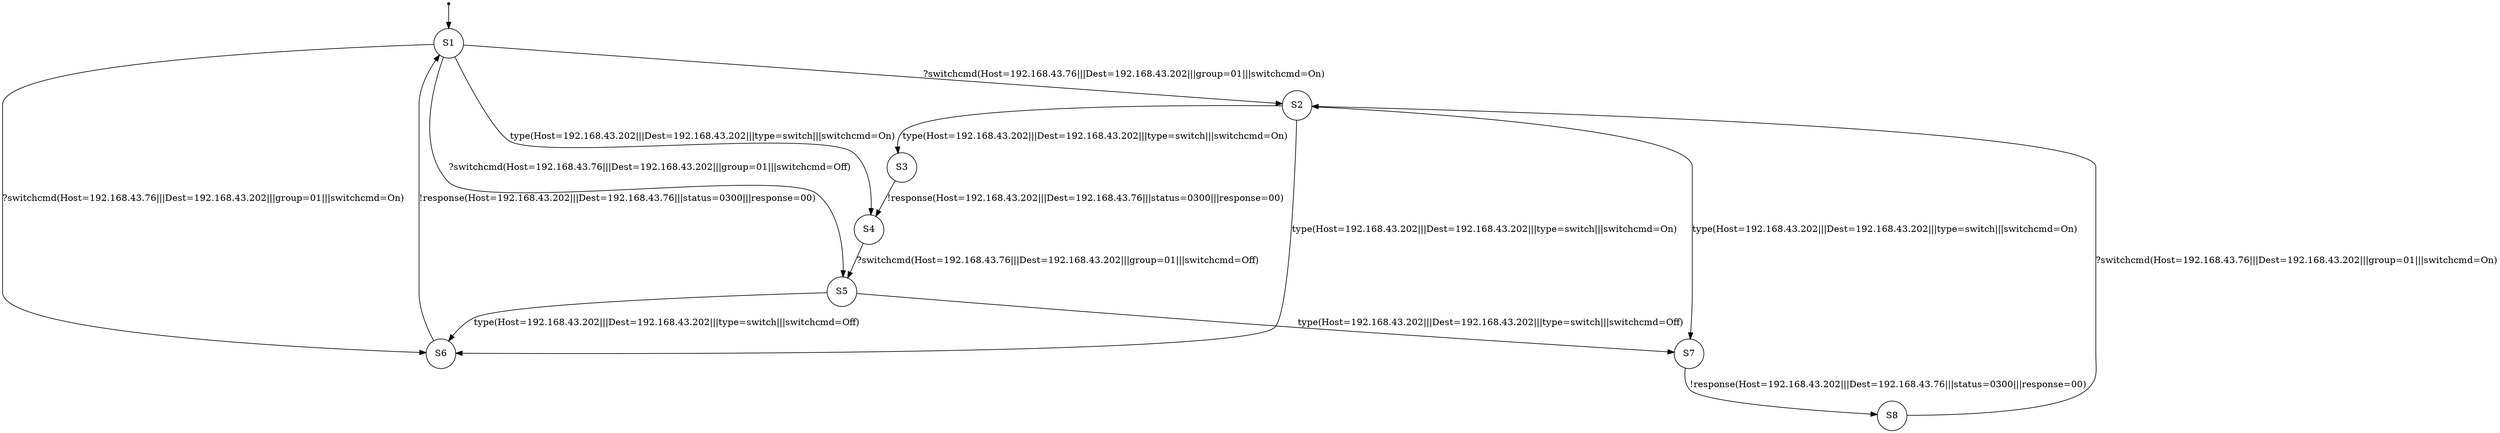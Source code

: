 digraph LTS {
S00[shape=point]
S1[label=S1,shape=circle];
S2[label=S2,shape=circle];
S3[label=S3,shape=circle];
S4[label=S4,shape=circle];
S5[label=S5,shape=circle];
S6[label=S6,shape=circle];
S7[label=S7,shape=circle];
S8[label=S8,shape=circle];
S00 -> S1
S1 -> S2[label ="?switchcmd(Host=192.168.43.76|||Dest=192.168.43.202|||group=01|||switchcmd=On)"];
S1 -> S4[label ="type(Host=192.168.43.202|||Dest=192.168.43.202|||type=switch|||switchcmd=On)"];
S1 -> S5[label ="?switchcmd(Host=192.168.43.76|||Dest=192.168.43.202|||group=01|||switchcmd=Off)"];
S1 -> S6[label ="?switchcmd(Host=192.168.43.76|||Dest=192.168.43.202|||group=01|||switchcmd=On)"];
S2 -> S3[label ="type(Host=192.168.43.202|||Dest=192.168.43.202|||type=switch|||switchcmd=On)"];
S2 -> S6[label ="type(Host=192.168.43.202|||Dest=192.168.43.202|||type=switch|||switchcmd=On)"];
S2 -> S7[label ="type(Host=192.168.43.202|||Dest=192.168.43.202|||type=switch|||switchcmd=On)"];
S3 -> S4[label ="!response(Host=192.168.43.202|||Dest=192.168.43.76|||status=0300|||response=00)"];
S4 -> S5[label ="?switchcmd(Host=192.168.43.76|||Dest=192.168.43.202|||group=01|||switchcmd=Off)"];
S5 -> S6[label ="type(Host=192.168.43.202|||Dest=192.168.43.202|||type=switch|||switchcmd=Off)"];
S5 -> S7[label ="type(Host=192.168.43.202|||Dest=192.168.43.202|||type=switch|||switchcmd=Off)"];
S6 -> S1[label ="!response(Host=192.168.43.202|||Dest=192.168.43.76|||status=0300|||response=00)"];
S7 -> S8[label ="!response(Host=192.168.43.202|||Dest=192.168.43.76|||status=0300|||response=00)"];
S8 -> S2[label ="?switchcmd(Host=192.168.43.76|||Dest=192.168.43.202|||group=01|||switchcmd=On)"];
}
